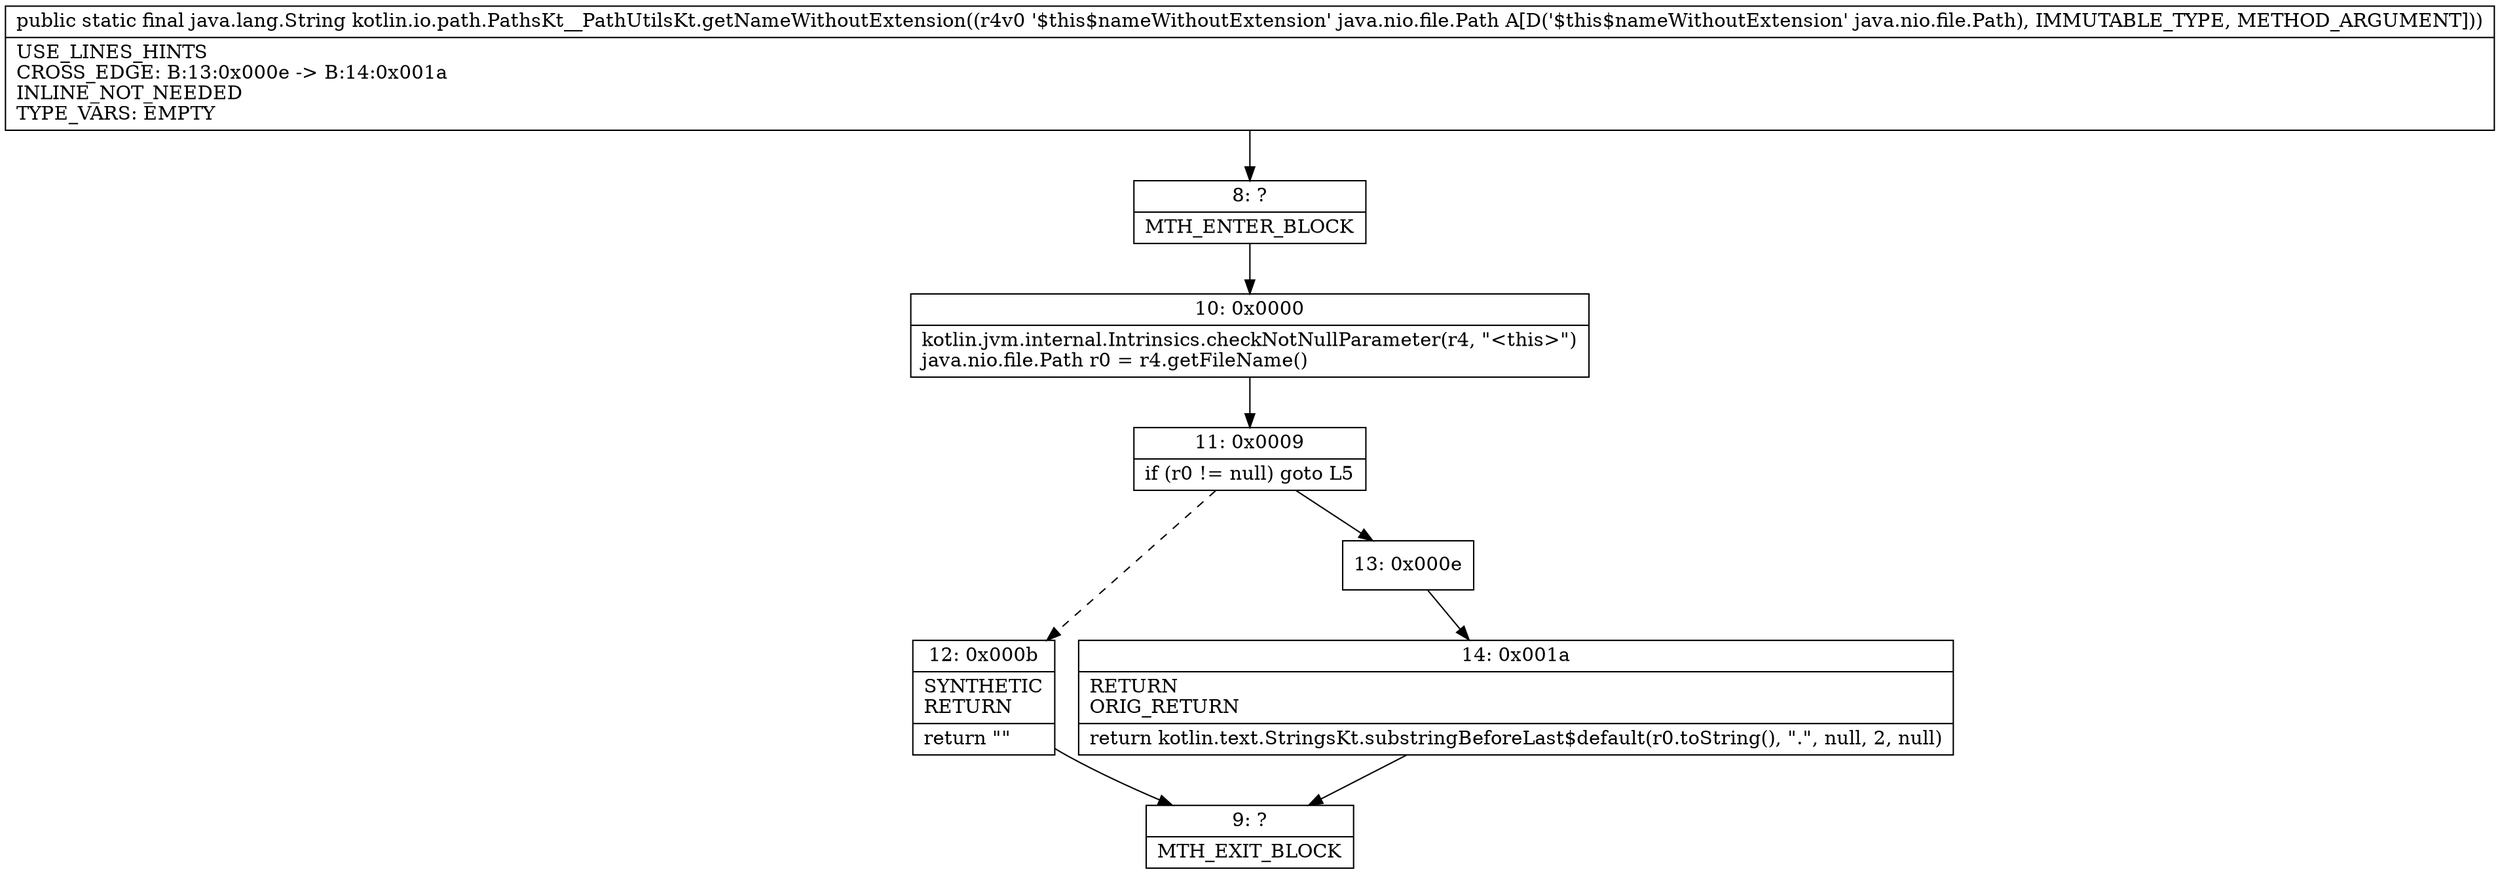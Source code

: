 digraph "CFG forkotlin.io.path.PathsKt__PathUtilsKt.getNameWithoutExtension(Ljava\/nio\/file\/Path;)Ljava\/lang\/String;" {
Node_8 [shape=record,label="{8\:\ ?|MTH_ENTER_BLOCK\l}"];
Node_10 [shape=record,label="{10\:\ 0x0000|kotlin.jvm.internal.Intrinsics.checkNotNullParameter(r4, \"\<this\>\")\ljava.nio.file.Path r0 = r4.getFileName()\l}"];
Node_11 [shape=record,label="{11\:\ 0x0009|if (r0 != null) goto L5\l}"];
Node_12 [shape=record,label="{12\:\ 0x000b|SYNTHETIC\lRETURN\l|return \"\"\l}"];
Node_9 [shape=record,label="{9\:\ ?|MTH_EXIT_BLOCK\l}"];
Node_13 [shape=record,label="{13\:\ 0x000e}"];
Node_14 [shape=record,label="{14\:\ 0x001a|RETURN\lORIG_RETURN\l|return kotlin.text.StringsKt.substringBeforeLast$default(r0.toString(), \".\", null, 2, null)\l}"];
MethodNode[shape=record,label="{public static final java.lang.String kotlin.io.path.PathsKt__PathUtilsKt.getNameWithoutExtension((r4v0 '$this$nameWithoutExtension' java.nio.file.Path A[D('$this$nameWithoutExtension' java.nio.file.Path), IMMUTABLE_TYPE, METHOD_ARGUMENT]))  | USE_LINES_HINTS\lCROSS_EDGE: B:13:0x000e \-\> B:14:0x001a\lINLINE_NOT_NEEDED\lTYPE_VARS: EMPTY\l}"];
MethodNode -> Node_8;Node_8 -> Node_10;
Node_10 -> Node_11;
Node_11 -> Node_12[style=dashed];
Node_11 -> Node_13;
Node_12 -> Node_9;
Node_13 -> Node_14;
Node_14 -> Node_9;
}

